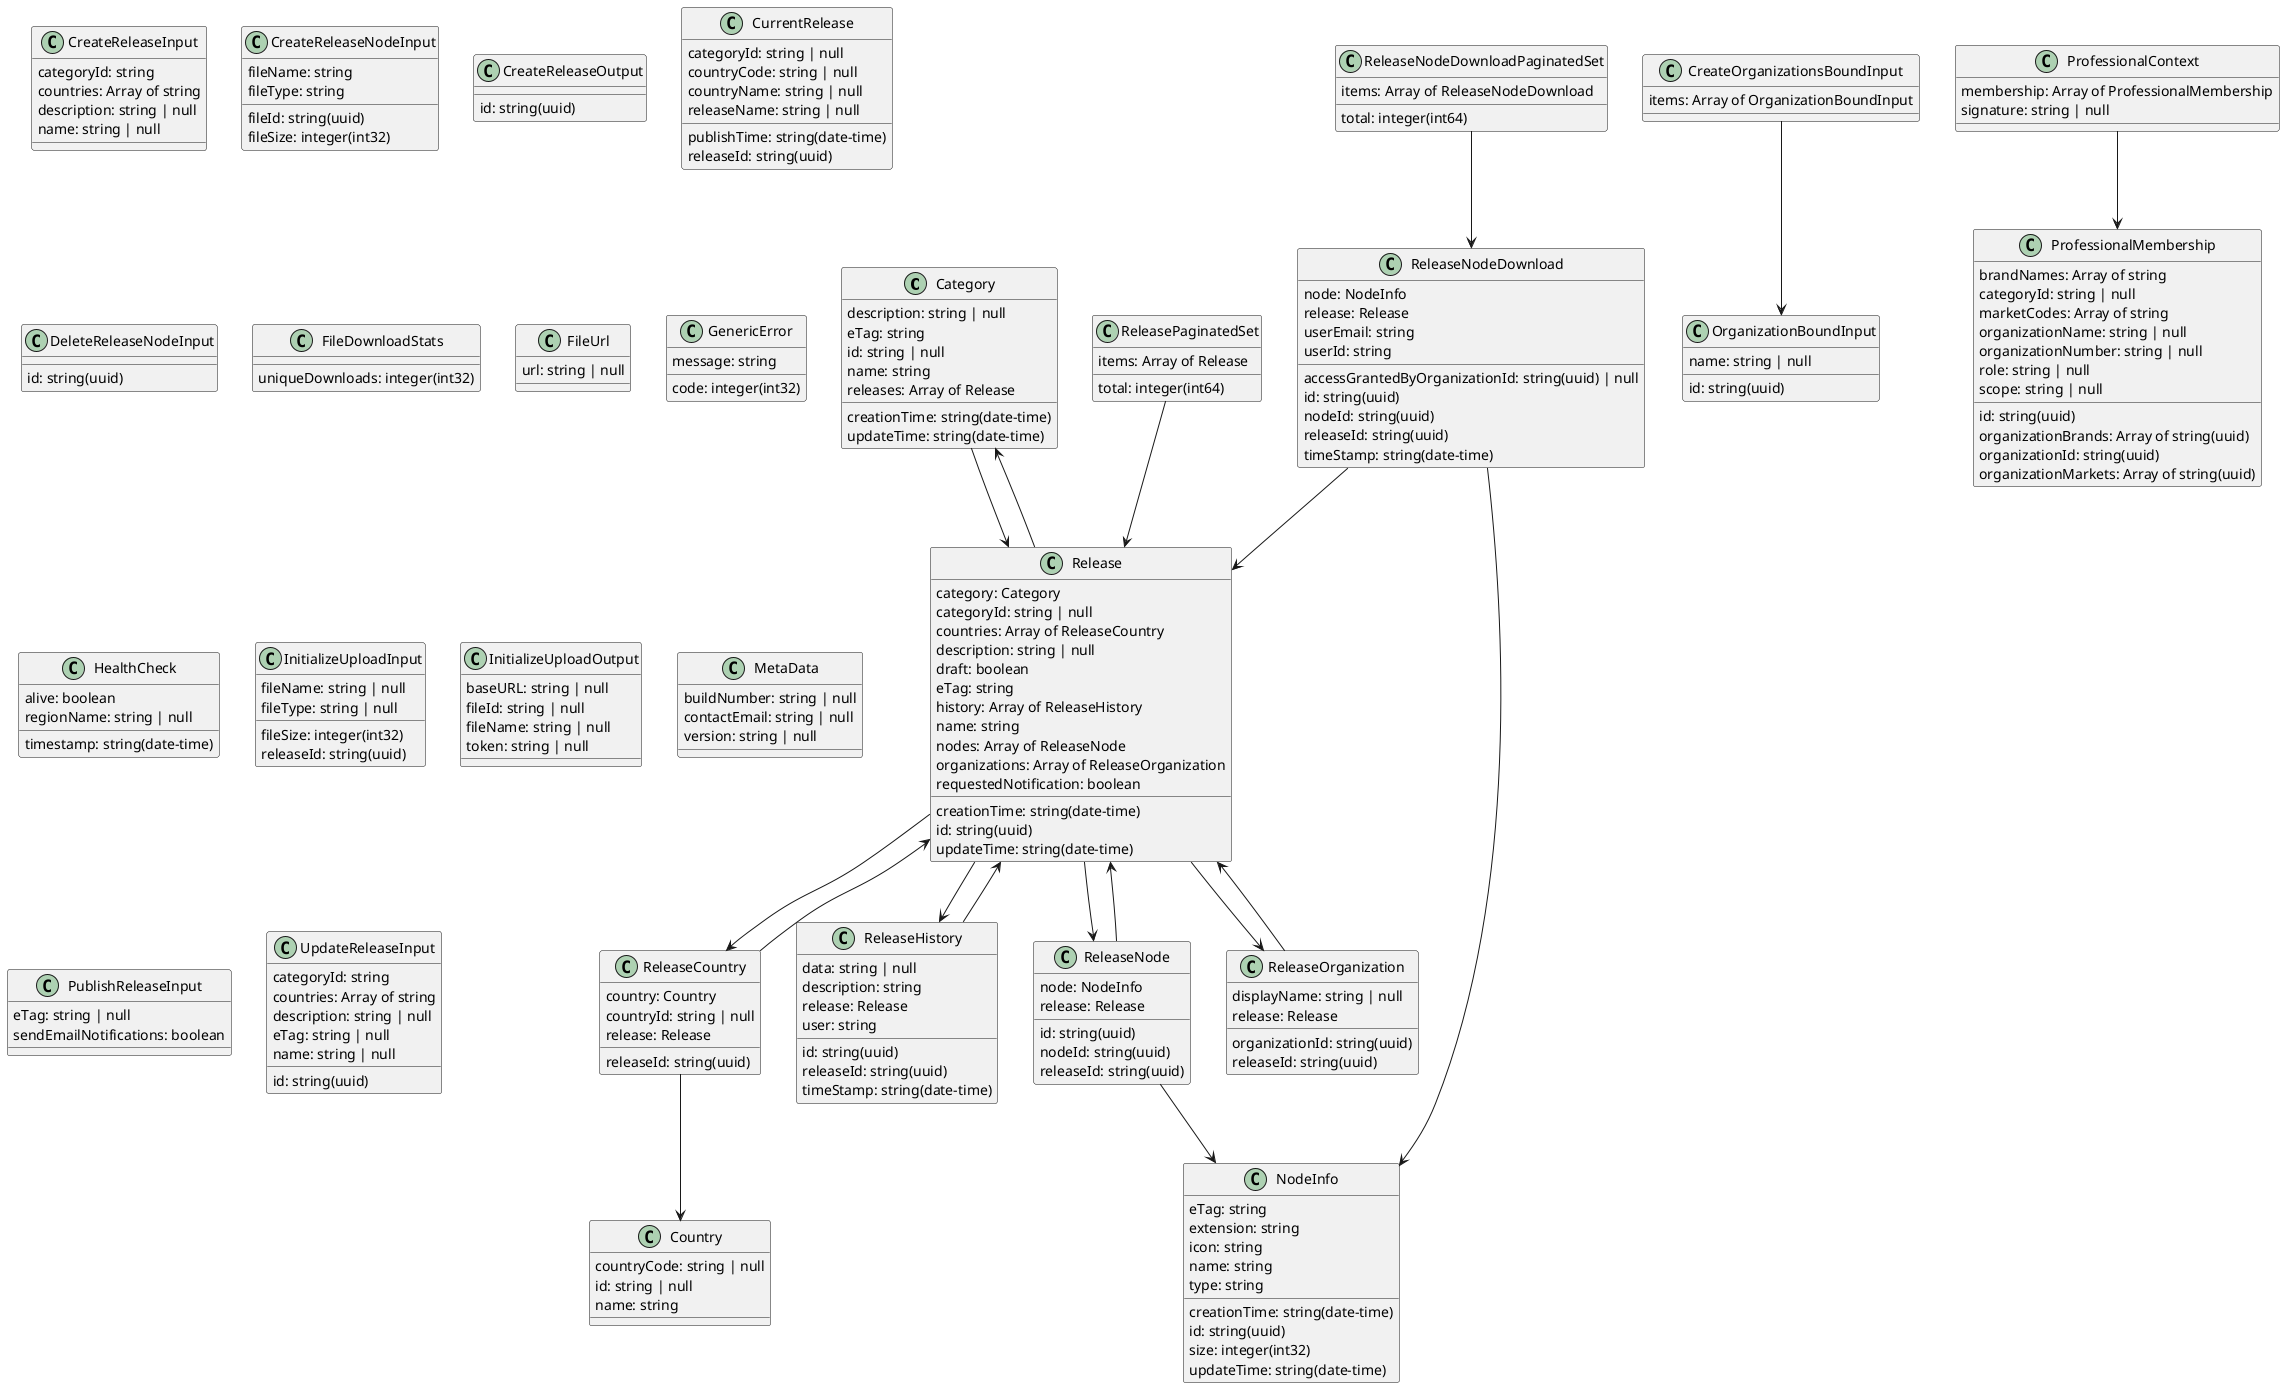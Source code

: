 @startuml "Components schemas"
/'
This diagram has been generated by essentials-openapi
https://github.com/Neoteroi/essentials-openapi

Most likely, it is not desirable to edit this file by hand!
'/
top to bottom direction


class Category {
    creationTime: string(date-time)
    description: string &#124; null
    eTag: string
    id: string &#124; null
    name: string
    releases: Array of Release
    updateTime: string(date-time)
}

class Country {
    countryCode: string &#124; null
    id: string &#124; null
    name: string
}

class CreateOrganizationsBoundInput {
    items: Array of OrganizationBoundInput
}

class CreateReleaseInput {
    categoryId: string
    countries: Array of string
    description: string &#124; null
    name: string &#124; null
}

class CreateReleaseNodeInput {
    fileId: string(uuid)
    fileName: string
    fileSize: integer(int32)
    fileType: string
}

class CreateReleaseOutput {
    id: string(uuid)
}

class CurrentRelease {
    categoryId: string &#124; null
    countryCode: string &#124; null
    countryName: string &#124; null
    publishTime: string(date-time)
    releaseId: string(uuid)
    releaseName: string &#124; null
}

class DeleteReleaseNodeInput {
    id: string(uuid)
}

class FileDownloadStats {
    uniqueDownloads: integer(int32)
}

class FileUrl {
    url: string &#124; null
}

class GenericError {
    code: integer(int32)
    message: string
}

class HealthCheck {
    alive: boolean
    regionName: string &#124; null
    timestamp: string(date-time)
}

class InitializeUploadInput {
    fileName: string &#124; null
    fileSize: integer(int32)
    fileType: string &#124; null
    releaseId: string(uuid)
}

class InitializeUploadOutput {
    baseURL: string &#124; null
    fileId: string &#124; null
    fileName: string &#124; null
    token: string &#124; null
}

class MetaData {
    buildNumber: string &#124; null
    contactEmail: string &#124; null
    version: string &#124; null
}

class NodeInfo {
    creationTime: string(date-time)
    eTag: string
    extension: string
    icon: string
    id: string(uuid)
    name: string
    size: integer(int32)
    type: string
    updateTime: string(date-time)
}

class OrganizationBoundInput {
    id: string(uuid)
    name: string &#124; null
}

class ProfessionalContext {
    membership: Array of ProfessionalMembership
    signature: string &#124; null
}

class ProfessionalMembership {
    brandNames: Array of string
    categoryId: string &#124; null
    id: string(uuid)
    marketCodes: Array of string
    organizationBrands: Array of string(uuid)
    organizationId: string(uuid)
    organizationMarkets: Array of string(uuid)
    organizationName: string &#124; null
    organizationNumber: string &#124; null
    role: string &#124; null
    scope: string &#124; null
}

class PublishReleaseInput {
    eTag: string &#124; null
    sendEmailNotifications: boolean
}

class Release {
    category: Category
    categoryId: string &#124; null
    countries: Array of ReleaseCountry
    creationTime: string(date-time)
    description: string &#124; null
    draft: boolean
    eTag: string
    history: Array of ReleaseHistory
    id: string(uuid)
    name: string
    nodes: Array of ReleaseNode
    organizations: Array of ReleaseOrganization
    requestedNotification: boolean
    updateTime: string(date-time)
}

class ReleaseCountry {
    country: Country
    countryId: string &#124; null
    release: Release
    releaseId: string(uuid)
}

class ReleaseHistory {
    data: string &#124; null
    description: string
    id: string(uuid)
    release: Release
    releaseId: string(uuid)
    timeStamp: string(date-time)
    user: string
}

class ReleaseNode {
    id: string(uuid)
    node: NodeInfo
    nodeId: string(uuid)
    release: Release
    releaseId: string(uuid)
}

class ReleaseNodeDownload {
    accessGrantedByOrganizationId: string(uuid) &#124; null
    id: string(uuid)
    node: NodeInfo
    nodeId: string(uuid)
    release: Release
    releaseId: string(uuid)
    timeStamp: string(date-time)
    userEmail: string
    userId: string
}

class ReleaseNodeDownloadPaginatedSet {
    items: Array of ReleaseNodeDownload
    total: integer(int64)
}

class ReleaseOrganization {
    displayName: string &#124; null
    organizationId: string(uuid)
    release: Release
    releaseId: string(uuid)
}

class ReleasePaginatedSet {
    items: Array of Release
    total: integer(int64)
}

class UpdateReleaseInput {
    categoryId: string
    countries: Array of string
    description: string &#124; null
    eTag: string &#124; null
    id: string(uuid)
    name: string &#124; null
}



Category --> Release

CreateOrganizationsBoundInput --> OrganizationBoundInput

ProfessionalContext --> ProfessionalMembership

Release --> Category

Release --> ReleaseCountry

Release --> ReleaseHistory

Release --> ReleaseNode

Release --> ReleaseOrganization

ReleaseCountry --> Country

ReleaseCountry --> Release

ReleaseHistory --> Release

ReleaseNode --> NodeInfo

ReleaseNode --> Release

ReleaseNodeDownload --> NodeInfo

ReleaseNodeDownload --> Release

ReleaseNodeDownloadPaginatedSet --> ReleaseNodeDownload

ReleaseOrganization --> Release

ReleasePaginatedSet --> Release

@enduml